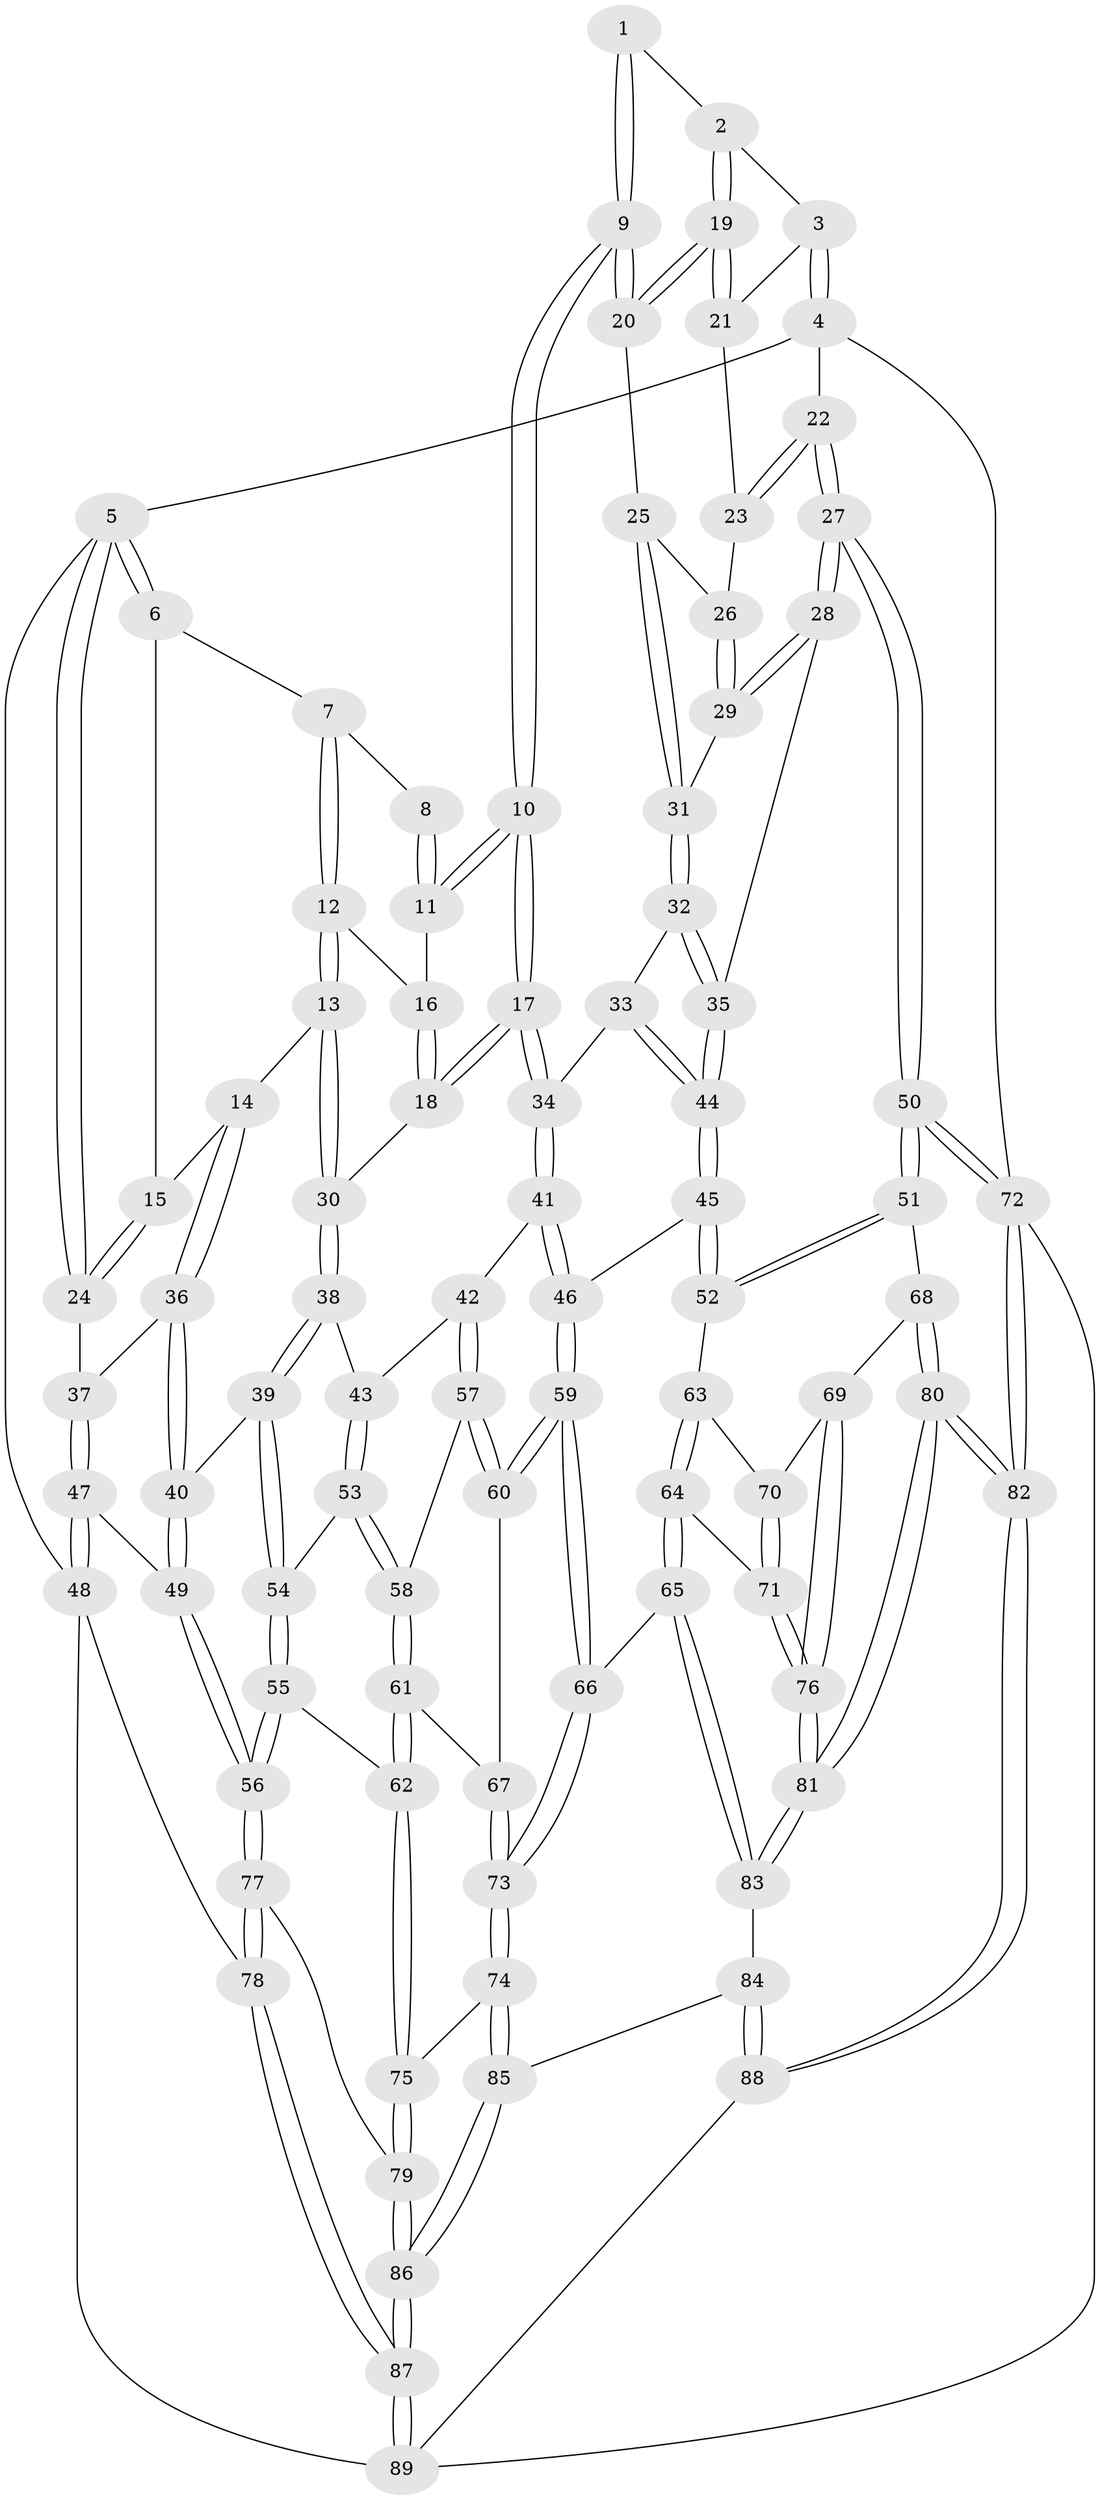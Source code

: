 // Generated by graph-tools (version 1.1) at 2025/16/03/09/25 04:16:53]
// undirected, 89 vertices, 219 edges
graph export_dot {
graph [start="1"]
  node [color=gray90,style=filled];
  1 [pos="+0.8589880012648149+0"];
  2 [pos="+1+0"];
  3 [pos="+1+0"];
  4 [pos="+1+0"];
  5 [pos="+0+0"];
  6 [pos="+0.19657778353528707+0"];
  7 [pos="+0.33504524075658476+0"];
  8 [pos="+0.5899628545191343+0"];
  9 [pos="+0.7108931080002777+0.11986636634412065"];
  10 [pos="+0.6992994072802429+0.12019032090737965"];
  11 [pos="+0.5998033353481458+0"];
  12 [pos="+0.36835831332759245+0.08912797432930875"];
  13 [pos="+0.36521741571404515+0.13764534857816818"];
  14 [pos="+0.1857008627505863+0.15755854417655182"];
  15 [pos="+0.16765515419849966+0.07676554740802007"];
  16 [pos="+0.5442114807028143+0.03172926726917546"];
  17 [pos="+0.6026750844794676+0.21476877680772022"];
  18 [pos="+0.5423763935897212+0.18718080493591488"];
  19 [pos="+0.7666813190849879+0.09694580443880088"];
  20 [pos="+0.7459073043910303+0.12023540666199449"];
  21 [pos="+0.9102565136495574+0.07516143997846907"];
  22 [pos="+1+0.3361431877509512"];
  23 [pos="+0.9073993378589231+0.1127072990576109"];
  24 [pos="+0+0.0020253974426083714"];
  25 [pos="+0.7731050323922048+0.1433584347648574"];
  26 [pos="+0.8902759995236741+0.13194057554137661"];
  27 [pos="+1+0.3456615469187822"];
  28 [pos="+0.9367526645153658+0.30613306291931647"];
  29 [pos="+0.8897684372583792+0.20628635650646535"];
  30 [pos="+0.4004107977232008+0.18251536273680785"];
  31 [pos="+0.7778594189200845+0.1519731637441511"];
  32 [pos="+0.7947922269586205+0.22420438037240603"];
  33 [pos="+0.6913353194785105+0.3130587232541466"];
  34 [pos="+0.6227294005473387+0.2846343734440392"];
  35 [pos="+0.9002240660928522+0.31288203053066677"];
  36 [pos="+0.14562280790806917+0.20331495406278516"];
  37 [pos="+0+0.011103705680673946"];
  38 [pos="+0.36706869561338523+0.3142319144301637"];
  39 [pos="+0.22563272372206053+0.3689653510689379"];
  40 [pos="+0.14466285767311896+0.3404130819716559"];
  41 [pos="+0.5650892714800925+0.3800338344055047"];
  42 [pos="+0.4909439560486608+0.4157089089944226"];
  43 [pos="+0.4331419682216422+0.3900278150306403"];
  44 [pos="+0.7797776455349148+0.3838121321195624"];
  45 [pos="+0.7701902349139712+0.47784808573512405"];
  46 [pos="+0.6618622861588924+0.49800814284147643"];
  47 [pos="+0+0.443679526681892"];
  48 [pos="+0+0.8015869861538724"];
  49 [pos="+0+0.43866967567671933"];
  50 [pos="+1+0.4812190163469674"];
  51 [pos="+1+0.542857669543616"];
  52 [pos="+0.7772038410535705+0.48693534776889086"];
  53 [pos="+0.33153408522419553+0.5050675762330245"];
  54 [pos="+0.2739990605415797+0.4974233176737319"];
  55 [pos="+0.20994944281128833+0.5978153409903926"];
  56 [pos="+0.1605853663162094+0.6137786286165858"];
  57 [pos="+0.49085273441961297+0.4300248658944383"];
  58 [pos="+0.37444891458312896+0.5455878201786702"];
  59 [pos="+0.5900586410805836+0.6030196926668832"];
  60 [pos="+0.5151217569020576+0.5620545401090943"];
  61 [pos="+0.3954429567328653+0.5837255870179135"];
  62 [pos="+0.2996984970689816+0.6484397468368098"];
  63 [pos="+0.7762325611844656+0.5221586863774524"];
  64 [pos="+0.6776325636141104+0.6726871683252189"];
  65 [pos="+0.6323528232484132+0.6782835220796861"];
  66 [pos="+0.6080402942783316+0.6513778601389428"];
  67 [pos="+0.42829763369602303+0.5976973815530234"];
  68 [pos="+0.9555471091327594+0.6137620500125051"];
  69 [pos="+0.8998940170273684+0.6284852661194745"];
  70 [pos="+0.8033152166900169+0.5934027922202432"];
  71 [pos="+0.7713825917082466+0.69470650072287"];
  72 [pos="+1+1"];
  73 [pos="+0.4318321829290841+0.7245654446413807"];
  74 [pos="+0.4271151100203491+0.7335063362684365"];
  75 [pos="+0.30808935802466975+0.6711778631125965"];
  76 [pos="+0.7957392938098324+0.7146527519427569"];
  77 [pos="+0.11799243942887665+0.740381744393219"];
  78 [pos="+0+0.8055730173912756"];
  79 [pos="+0.2481628121464413+0.8323426121993079"];
  80 [pos="+0.8935597200724471+0.8856451977828876"];
  81 [pos="+0.8490299207609163+0.8423873669684588"];
  82 [pos="+1+1"];
  83 [pos="+0.6152284223658243+0.804412295749426"];
  84 [pos="+0.5849919854560751+0.8431676470136611"];
  85 [pos="+0.42454066473767815+0.8870312481491649"];
  86 [pos="+0.34587305651283184+0.9714283533801092"];
  87 [pos="+0.3129445065857402+1"];
  88 [pos="+0.861342046900315+1"];
  89 [pos="+0.31360820982921694+1"];
  1 -- 2;
  1 -- 9;
  1 -- 9;
  2 -- 3;
  2 -- 19;
  2 -- 19;
  3 -- 4;
  3 -- 4;
  3 -- 21;
  4 -- 5;
  4 -- 22;
  4 -- 72;
  5 -- 6;
  5 -- 6;
  5 -- 24;
  5 -- 24;
  5 -- 48;
  6 -- 7;
  6 -- 15;
  7 -- 8;
  7 -- 12;
  7 -- 12;
  8 -- 11;
  8 -- 11;
  9 -- 10;
  9 -- 10;
  9 -- 20;
  9 -- 20;
  10 -- 11;
  10 -- 11;
  10 -- 17;
  10 -- 17;
  11 -- 16;
  12 -- 13;
  12 -- 13;
  12 -- 16;
  13 -- 14;
  13 -- 30;
  13 -- 30;
  14 -- 15;
  14 -- 36;
  14 -- 36;
  15 -- 24;
  15 -- 24;
  16 -- 18;
  16 -- 18;
  17 -- 18;
  17 -- 18;
  17 -- 34;
  17 -- 34;
  18 -- 30;
  19 -- 20;
  19 -- 20;
  19 -- 21;
  19 -- 21;
  20 -- 25;
  21 -- 23;
  22 -- 23;
  22 -- 23;
  22 -- 27;
  22 -- 27;
  23 -- 26;
  24 -- 37;
  25 -- 26;
  25 -- 31;
  25 -- 31;
  26 -- 29;
  26 -- 29;
  27 -- 28;
  27 -- 28;
  27 -- 50;
  27 -- 50;
  28 -- 29;
  28 -- 29;
  28 -- 35;
  29 -- 31;
  30 -- 38;
  30 -- 38;
  31 -- 32;
  31 -- 32;
  32 -- 33;
  32 -- 35;
  32 -- 35;
  33 -- 34;
  33 -- 44;
  33 -- 44;
  34 -- 41;
  34 -- 41;
  35 -- 44;
  35 -- 44;
  36 -- 37;
  36 -- 40;
  36 -- 40;
  37 -- 47;
  37 -- 47;
  38 -- 39;
  38 -- 39;
  38 -- 43;
  39 -- 40;
  39 -- 54;
  39 -- 54;
  40 -- 49;
  40 -- 49;
  41 -- 42;
  41 -- 46;
  41 -- 46;
  42 -- 43;
  42 -- 57;
  42 -- 57;
  43 -- 53;
  43 -- 53;
  44 -- 45;
  44 -- 45;
  45 -- 46;
  45 -- 52;
  45 -- 52;
  46 -- 59;
  46 -- 59;
  47 -- 48;
  47 -- 48;
  47 -- 49;
  48 -- 78;
  48 -- 89;
  49 -- 56;
  49 -- 56;
  50 -- 51;
  50 -- 51;
  50 -- 72;
  50 -- 72;
  51 -- 52;
  51 -- 52;
  51 -- 68;
  52 -- 63;
  53 -- 54;
  53 -- 58;
  53 -- 58;
  54 -- 55;
  54 -- 55;
  55 -- 56;
  55 -- 56;
  55 -- 62;
  56 -- 77;
  56 -- 77;
  57 -- 58;
  57 -- 60;
  57 -- 60;
  58 -- 61;
  58 -- 61;
  59 -- 60;
  59 -- 60;
  59 -- 66;
  59 -- 66;
  60 -- 67;
  61 -- 62;
  61 -- 62;
  61 -- 67;
  62 -- 75;
  62 -- 75;
  63 -- 64;
  63 -- 64;
  63 -- 70;
  64 -- 65;
  64 -- 65;
  64 -- 71;
  65 -- 66;
  65 -- 83;
  65 -- 83;
  66 -- 73;
  66 -- 73;
  67 -- 73;
  67 -- 73;
  68 -- 69;
  68 -- 80;
  68 -- 80;
  69 -- 70;
  69 -- 76;
  69 -- 76;
  70 -- 71;
  70 -- 71;
  71 -- 76;
  71 -- 76;
  72 -- 82;
  72 -- 82;
  72 -- 89;
  73 -- 74;
  73 -- 74;
  74 -- 75;
  74 -- 85;
  74 -- 85;
  75 -- 79;
  75 -- 79;
  76 -- 81;
  76 -- 81;
  77 -- 78;
  77 -- 78;
  77 -- 79;
  78 -- 87;
  78 -- 87;
  79 -- 86;
  79 -- 86;
  80 -- 81;
  80 -- 81;
  80 -- 82;
  80 -- 82;
  81 -- 83;
  81 -- 83;
  82 -- 88;
  82 -- 88;
  83 -- 84;
  84 -- 85;
  84 -- 88;
  84 -- 88;
  85 -- 86;
  85 -- 86;
  86 -- 87;
  86 -- 87;
  87 -- 89;
  87 -- 89;
  88 -- 89;
}
